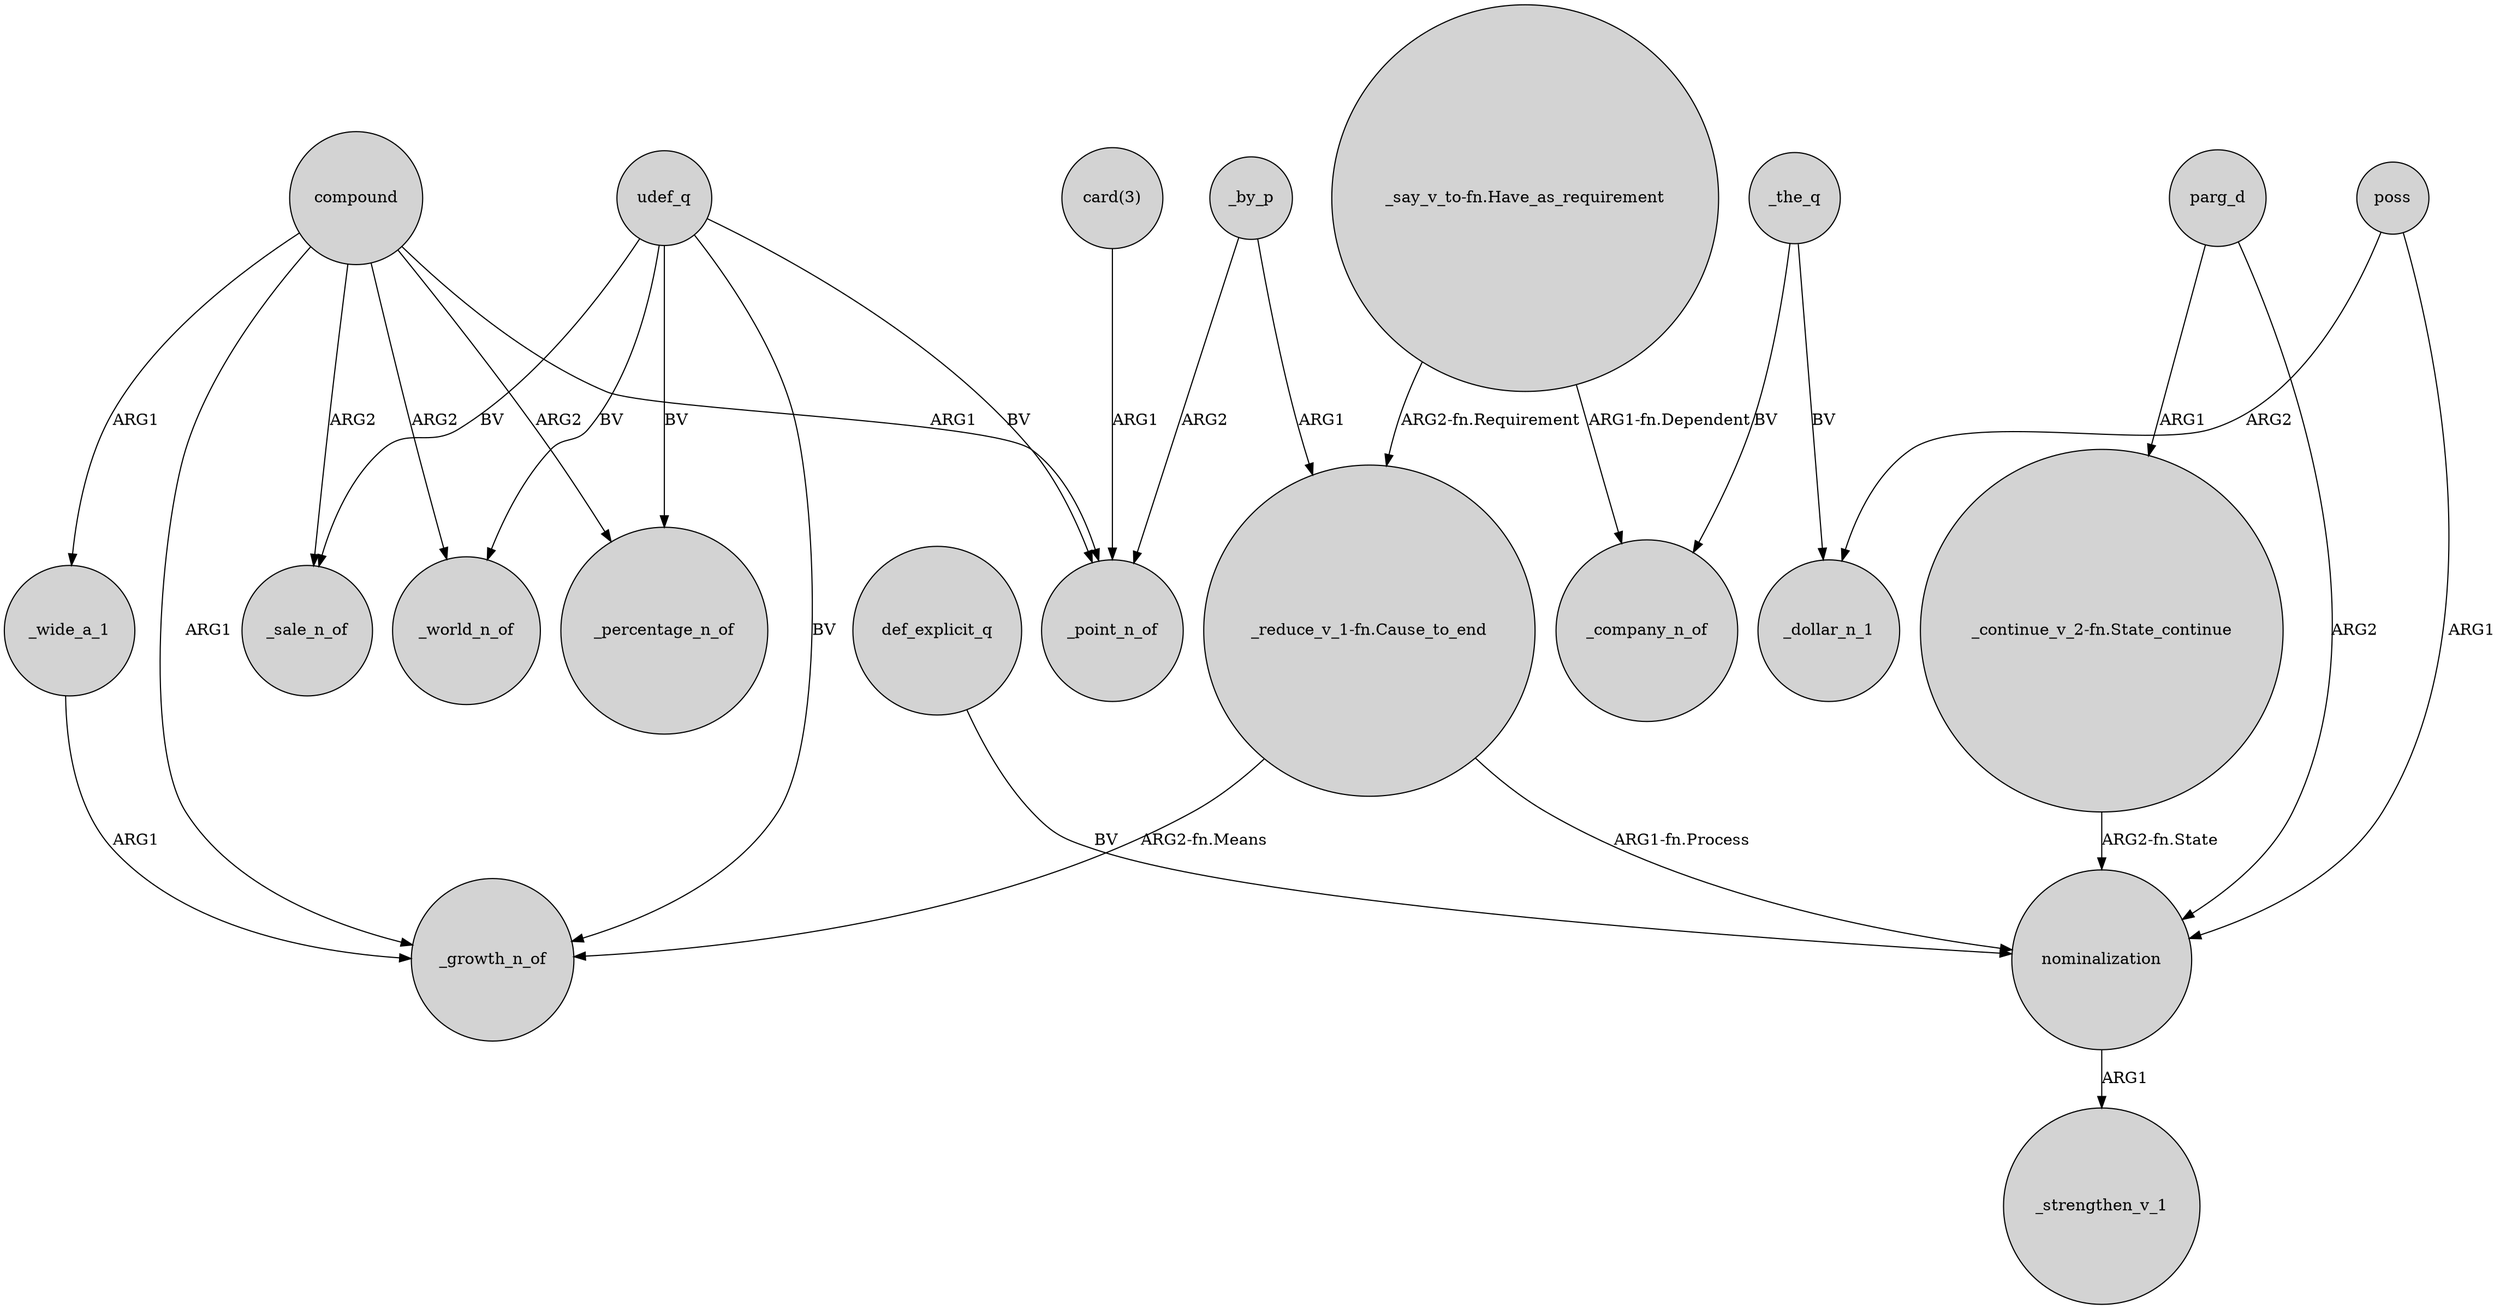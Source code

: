 digraph {
	node [shape=circle style=filled]
	udef_q -> _world_n_of [label=BV]
	compound -> _wide_a_1 [label=ARG1]
	parg_d -> "_continue_v_2-fn.State_continue" [label=ARG1]
	"_reduce_v_1-fn.Cause_to_end" -> _growth_n_of [label="ARG2-fn.Means"]
	poss -> _dollar_n_1 [label=ARG2]
	"_reduce_v_1-fn.Cause_to_end" -> nominalization [label="ARG1-fn.Process"]
	_by_p -> "_reduce_v_1-fn.Cause_to_end" [label=ARG1]
	_the_q -> _dollar_n_1 [label=BV]
	udef_q -> _sale_n_of [label=BV]
	poss -> nominalization [label=ARG1]
	parg_d -> nominalization [label=ARG2]
	"_say_v_to-fn.Have_as_requirement" -> _company_n_of [label="ARG1-fn.Dependent"]
	udef_q -> _percentage_n_of [label=BV]
	_wide_a_1 -> _growth_n_of [label=ARG1]
	def_explicit_q -> nominalization [label=BV]
	udef_q -> _growth_n_of [label=BV]
	"_say_v_to-fn.Have_as_requirement" -> "_reduce_v_1-fn.Cause_to_end" [label="ARG2-fn.Requirement"]
	"card(3)" -> _point_n_of [label=ARG1]
	compound -> _world_n_of [label=ARG2]
	"_continue_v_2-fn.State_continue" -> nominalization [label="ARG2-fn.State"]
	compound -> _point_n_of [label=ARG1]
	compound -> _growth_n_of [label=ARG1]
	_by_p -> _point_n_of [label=ARG2]
	compound -> _percentage_n_of [label=ARG2]
	udef_q -> _point_n_of [label=BV]
	_the_q -> _company_n_of [label=BV]
	nominalization -> _strengthen_v_1 [label=ARG1]
	compound -> _sale_n_of [label=ARG2]
}
